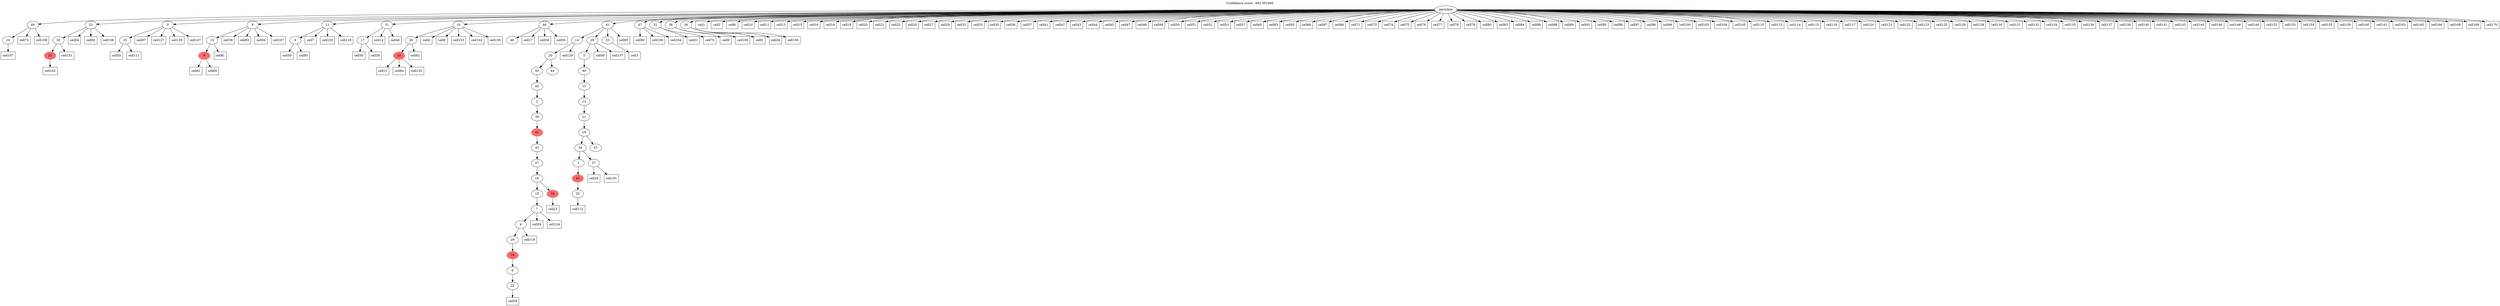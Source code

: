 digraph g {
	"56" -> "57";
	"57" [label="24"];
	"53" -> "54";
	"54" [color=indianred1, style=filled, label="23"];
	"52" -> "53";
	"53" [label="30"];
	"50" -> "51";
	"51" [label="35"];
	"46" -> "47";
	"47" [color=indianred1, style=filled, label="8"];
	"45" -> "46";
	"46" [label="15"];
	"43" -> "44";
	"44" [label="9"];
	"41" -> "42";
	"42" [label="17"];
	"39" -> "40";
	"40" [color=indianred1, style=filled, label="10"];
	"38" -> "39";
	"39" [label="26"];
	"36" -> "37";
	"37" [label="48"];
	"30" -> "31";
	"31" [label="22"];
	"29" -> "30";
	"30" [label="6"];
	"28" -> "29";
	"29" [color=indianred1, style=filled, label="18"];
	"27" -> "28";
	"28" [label="29"];
	"26" -> "27";
	"27" [label="4"];
	"25" -> "26";
	"26" [label="7"];
	"24" -> "25";
	"25" [label="18"];
	"24" -> "32";
	"32" [color=indianred1, style=filled, label="20"];
	"23" -> "24";
	"24" [label="16"];
	"22" -> "23";
	"23" [label="27"];
	"21" -> "22";
	"22" [label="42"];
	"20" -> "21";
	"21" [color=indianred1, style=filled, label="41"];
	"19" -> "20";
	"20" [label="39"];
	"18" -> "19";
	"19" [label="2"];
	"17" -> "18";
	"18" [label="45"];
	"16" -> "17";
	"17" [label="50"];
	"16" -> "33";
	"33" [label="44"];
	"15" -> "16";
	"16" [label="20"];
	"11" -> "12";
	"12" [label="25"];
	"10" -> "11";
	"11" [color=indianred1, style=filled, label="40"];
	"9" -> "10";
	"10" [label="1"];
	"9" -> "13";
	"13" [label="37"];
	"8" -> "9";
	"9" [label="34"];
	"8" -> "14";
	"14" [label="43"];
	"7" -> "8";
	"8" [label="19"];
	"6" -> "7";
	"7" [label="21"];
	"5" -> "6";
	"6" [label="12"];
	"4" -> "5";
	"5" [label="13"];
	"3" -> "4";
	"4" [label="40"];
	"2" -> "3";
	"3" [label="5"];
	"1" -> "2";
	"2" [label="28"];
	"1" -> "15";
	"15" [label="14"];
	"1" -> "34";
	"34" [label="33"];
	"0" -> "1";
	"1" [label="41"];
	"0" -> "35";
	"35" [label="47"];
	"0" -> "36";
	"36" [label="46"];
	"0" -> "38";
	"38" [label="10"];
	"0" -> "41";
	"41" [label="31"];
	"0" -> "43";
	"43" [label="11"];
	"0" -> "45";
	"45" [label="8"];
	"0" -> "48";
	"48" [label="32"];
	"0" -> "49";
	"49" [label="38"];
	"0" -> "50";
	"50" [label="3"];
	"0" -> "52";
	"52" [label="23"];
	"0" -> "55";
	"55" [label="36"];
	"0" -> "56";
	"56" [label="49"];
	"0" [label="germline"];
	"0" -> "cell1";
	"cell1" [shape=box];
	"0" -> "cell2";
	"cell2" [shape=box];
	"34" -> "cell3";
	"cell3" [shape=box];
	"38" -> "cell4";
	"cell4" [shape=box];
	"55" -> "cell5";
	"cell5" [shape=box];
	"0" -> "cell6";
	"cell6" [shape=box];
	"43" -> "cell7";
	"cell7" [shape=box];
	"38" -> "cell8";
	"cell8" [shape=box];
	"49" -> "cell9";
	"cell9" [shape=box];
	"0" -> "cell10";
	"cell10" [shape=box];
	"0" -> "cell11";
	"cell11" [shape=box];
	"40" -> "cell12";
	"cell12" [shape=box];
	"0" -> "cell13";
	"cell13" [shape=box];
	"41" -> "cell14";
	"cell14" [shape=box];
	"0" -> "cell15";
	"cell15" [shape=box];
	"0" -> "cell16";
	"cell16" [shape=box];
	"36" -> "cell17";
	"cell17" [shape=box];
	"0" -> "cell18";
	"cell18" [shape=box];
	"0" -> "cell19";
	"cell19" [shape=box];
	"0" -> "cell20";
	"cell20" [shape=box];
	"0" -> "cell21";
	"cell21" [shape=box];
	"0" -> "cell22";
	"cell22" [shape=box];
	"32" -> "cell23";
	"cell23" [shape=box];
	"55" -> "cell24";
	"cell24" [shape=box];
	"0" -> "cell25";
	"cell25" [shape=box];
	"36" -> "cell26";
	"cell26" [shape=box];
	"0" -> "cell27";
	"cell27" [shape=box];
	"13" -> "cell28";
	"cell28" [shape=box];
	"0" -> "cell29";
	"cell29" [shape=box];
	"42" -> "cell30";
	"cell30" [shape=box];
	"48" -> "cell31";
	"cell31" [shape=box];
	"0" -> "cell32";
	"cell32" [shape=box];
	"0" -> "cell33";
	"cell33" [shape=box];
	"26" -> "cell34";
	"cell34" [shape=box];
	"0" -> "cell35";
	"cell35" [shape=box];
	"0" -> "cell36";
	"cell36" [shape=box];
	"0" -> "cell37";
	"cell37" [shape=box];
	"45" -> "cell38";
	"cell38" [shape=box];
	"42" -> "cell39";
	"cell39" [shape=box];
	"2" -> "cell40";
	"cell40" [shape=box];
	"0" -> "cell41";
	"cell41" [shape=box];
	"0" -> "cell42";
	"cell42" [shape=box];
	"0" -> "cell43";
	"cell43" [shape=box];
	"0" -> "cell44";
	"cell44" [shape=box];
	"0" -> "cell45";
	"cell45" [shape=box];
	"41" -> "cell46";
	"cell46" [shape=box];
	"0" -> "cell47";
	"cell47" [shape=box];
	"0" -> "cell48";
	"cell48" [shape=box];
	"0" -> "cell49";
	"cell49" [shape=box];
	"0" -> "cell50";
	"cell50" [shape=box];
	"0" -> "cell51";
	"cell51" [shape=box];
	"0" -> "cell52";
	"cell52" [shape=box];
	"0" -> "cell53";
	"cell53" [shape=box];
	"52" -> "cell54";
	"cell54" [shape=box];
	"51" -> "cell55";
	"cell55" [shape=box];
	"36" -> "cell56";
	"cell56" [shape=box];
	"0" -> "cell57";
	"cell57" [shape=box];
	"31" -> "cell58";
	"cell58" [shape=box];
	"44" -> "cell59";
	"cell59" [shape=box];
	"0" -> "cell60";
	"cell60" [shape=box];
	"47" -> "cell61";
	"cell61" [shape=box];
	"39" -> "cell62";
	"cell62" [shape=box];
	"0" -> "cell63";
	"cell63" [shape=box];
	"40" -> "cell64";
	"cell64" [shape=box];
	"0" -> "cell65";
	"cell65" [shape=box];
	"0" -> "cell66";
	"cell66" [shape=box];
	"0" -> "cell67";
	"cell67" [shape=box];
	"0" -> "cell68";
	"cell68" [shape=box];
	"47" -> "cell69";
	"cell69" [shape=box];
	"48" -> "cell70";
	"cell70" [shape=box];
	"0" -> "cell71";
	"cell71" [shape=box];
	"56" -> "cell72";
	"cell72" [shape=box];
	"0" -> "cell73";
	"cell73" [shape=box];
	"0" -> "cell74";
	"cell74" [shape=box];
	"0" -> "cell75";
	"cell75" [shape=box];
	"0" -> "cell76";
	"cell76" [shape=box];
	"0" -> "cell77";
	"cell77" [shape=box];
	"0" -> "cell78";
	"cell78" [shape=box];
	"0" -> "cell79";
	"cell79" [shape=box];
	"0" -> "cell80";
	"cell80" [shape=box];
	"46" -> "cell81";
	"cell81" [shape=box];
	"45" -> "cell82";
	"cell82" [shape=box];
	"0" -> "cell83";
	"cell83" [shape=box];
	"0" -> "cell84";
	"cell84" [shape=box];
	"1" -> "cell85";
	"cell85" [shape=box];
	"0" -> "cell86";
	"cell86" [shape=box];
	"50" -> "cell87";
	"cell87" [shape=box];
	"0" -> "cell88";
	"cell88" [shape=box];
	"0" -> "cell89";
	"cell89" [shape=box];
	"35" -> "cell90";
	"cell90" [shape=box];
	"0" -> "cell91";
	"cell91" [shape=box];
	"52" -> "cell92";
	"cell92" [shape=box];
	"44" -> "cell93";
	"cell93" [shape=box];
	"45" -> "cell94";
	"cell94" [shape=box];
	"0" -> "cell95";
	"cell95" [shape=box];
	"0" -> "cell96";
	"cell96" [shape=box];
	"0" -> "cell97";
	"cell97" [shape=box];
	"0" -> "cell98";
	"cell98" [shape=box];
	"0" -> "cell99";
	"cell99" [shape=box];
	"0" -> "cell100";
	"cell100" [shape=box];
	"13" -> "cell101";
	"cell101" [shape=box];
	"43" -> "cell102";
	"cell102" [shape=box];
	"0" -> "cell103";
	"cell103" [shape=box];
	"0" -> "cell104";
	"cell104" [shape=box];
	"0" -> "cell105";
	"cell105" [shape=box];
	"35" -> "cell106";
	"cell106" [shape=box];
	"57" -> "cell107";
	"cell107" [shape=box];
	"56" -> "cell108";
	"cell108" [shape=box];
	"49" -> "cell109";
	"cell109" [shape=box];
	"0" -> "cell110";
	"cell110" [shape=box];
	"51" -> "cell111";
	"cell111" [shape=box];
	"12" -> "cell112";
	"cell112" [shape=box];
	"0" -> "cell113";
	"cell113" [shape=box];
	"0" -> "cell114";
	"cell114" [shape=box];
	"0" -> "cell115";
	"cell115" [shape=box];
	"0" -> "cell116";
	"cell116" [shape=box];
	"0" -> "cell117";
	"cell117" [shape=box];
	"43" -> "cell118";
	"cell118" [shape=box];
	"27" -> "cell119";
	"cell119" [shape=box];
	"0" -> "cell120";
	"cell120" [shape=box];
	"0" -> "cell121";
	"cell121" [shape=box];
	"0" -> "cell122";
	"cell122" [shape=box];
	"0" -> "cell123";
	"cell123" [shape=box];
	"26" -> "cell124";
	"cell124" [shape=box];
	"0" -> "cell125";
	"cell125" [shape=box];
	"0" -> "cell126";
	"cell126" [shape=box];
	"50" -> "cell127";
	"cell127" [shape=box];
	"0" -> "cell128";
	"cell128" [shape=box];
	"15" -> "cell129";
	"cell129" [shape=box];
	"0" -> "cell130";
	"cell130" [shape=box];
	"0" -> "cell131";
	"cell131" [shape=box];
	"0" -> "cell132";
	"cell132" [shape=box];
	"38" -> "cell133";
	"cell133" [shape=box];
	"0" -> "cell134";
	"cell134" [shape=box];
	"0" -> "cell135";
	"cell135" [shape=box];
	"0" -> "cell136";
	"cell136" [shape=box];
	"0" -> "cell137";
	"cell137" [shape=box];
	"0" -> "cell138";
	"cell138" [shape=box];
	"50" -> "cell139";
	"cell139" [shape=box];
	"0" -> "cell140";
	"cell140" [shape=box];
	"0" -> "cell141";
	"cell141" [shape=box];
	"38" -> "cell142";
	"cell142" [shape=box];
	"0" -> "cell143";
	"cell143" [shape=box];
	"0" -> "cell144";
	"cell144" [shape=box];
	"40" -> "cell145";
	"cell145" [shape=box];
	"0" -> "cell146";
	"cell146" [shape=box];
	"50" -> "cell147";
	"cell147" [shape=box];
	"0" -> "cell148";
	"cell148" [shape=box];
	"0" -> "cell149";
	"cell149" [shape=box];
	"38" -> "cell150";
	"cell150" [shape=box];
	"53" -> "cell151";
	"cell151" [shape=box];
	"0" -> "cell152";
	"cell152" [shape=box];
	"0" -> "cell153";
	"cell153" [shape=box];
	"0" -> "cell154";
	"cell154" [shape=box];
	"0" -> "cell155";
	"cell155" [shape=box];
	"55" -> "cell156";
	"cell156" [shape=box];
	"2" -> "cell157";
	"cell157" [shape=box];
	"52" -> "cell158";
	"cell158" [shape=box];
	"0" -> "cell159";
	"cell159" [shape=box];
	"0" -> "cell160";
	"cell160" [shape=box];
	"0" -> "cell161";
	"cell161" [shape=box];
	"54" -> "cell162";
	"cell162" [shape=box];
	"0" -> "cell163";
	"cell163" [shape=box];
	"35" -> "cell164";
	"cell164" [shape=box];
	"0" -> "cell165";
	"cell165" [shape=box];
	"0" -> "cell166";
	"cell166" [shape=box];
	"45" -> "cell167";
	"cell167" [shape=box];
	"0" -> "cell168";
	"cell168" [shape=box];
	"0" -> "cell169";
	"cell169" [shape=box];
	"0" -> "cell170";
	"cell170" [shape=box];
	labelloc="t";
	label="Confidence score: -492.052460";
}
